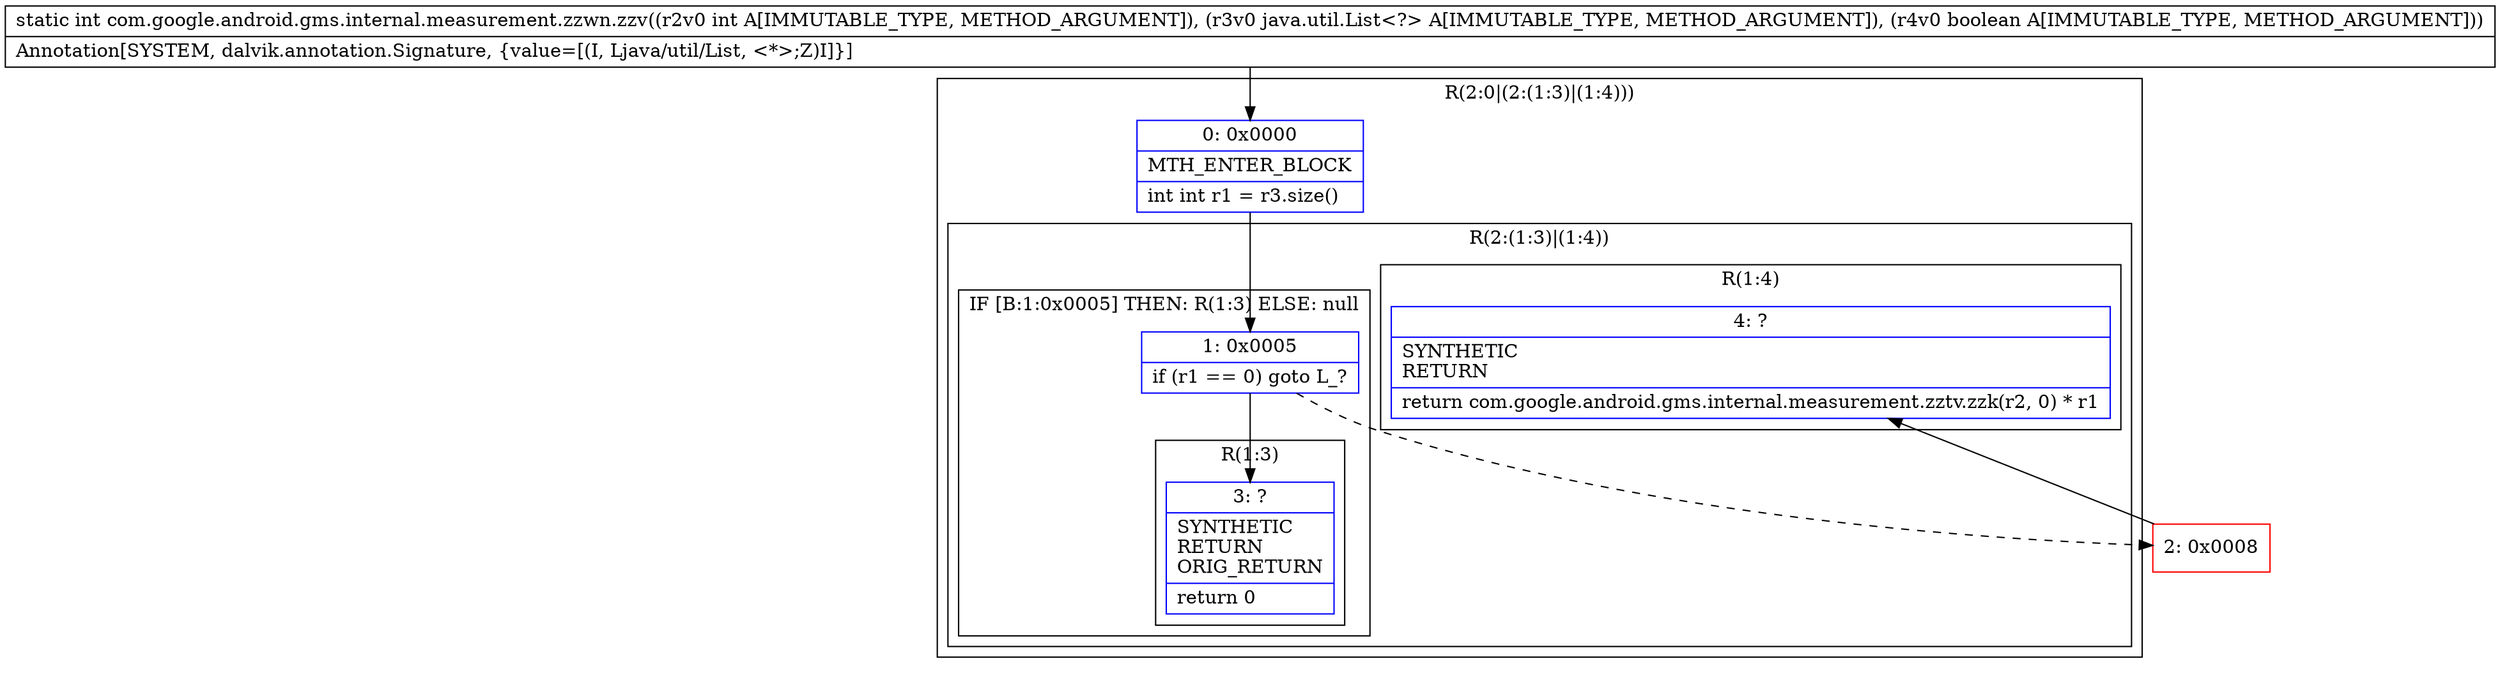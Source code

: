 digraph "CFG forcom.google.android.gms.internal.measurement.zzwn.zzv(ILjava\/util\/List;Z)I" {
subgraph cluster_Region_1225966072 {
label = "R(2:0|(2:(1:3)|(1:4)))";
node [shape=record,color=blue];
Node_0 [shape=record,label="{0\:\ 0x0000|MTH_ENTER_BLOCK\l|int int r1 = r3.size()\l}"];
subgraph cluster_Region_1023938605 {
label = "R(2:(1:3)|(1:4))";
node [shape=record,color=blue];
subgraph cluster_IfRegion_849564661 {
label = "IF [B:1:0x0005] THEN: R(1:3) ELSE: null";
node [shape=record,color=blue];
Node_1 [shape=record,label="{1\:\ 0x0005|if (r1 == 0) goto L_?\l}"];
subgraph cluster_Region_172802445 {
label = "R(1:3)";
node [shape=record,color=blue];
Node_3 [shape=record,label="{3\:\ ?|SYNTHETIC\lRETURN\lORIG_RETURN\l|return 0\l}"];
}
}
subgraph cluster_Region_751417885 {
label = "R(1:4)";
node [shape=record,color=blue];
Node_4 [shape=record,label="{4\:\ ?|SYNTHETIC\lRETURN\l|return com.google.android.gms.internal.measurement.zztv.zzk(r2, 0) * r1\l}"];
}
}
}
Node_2 [shape=record,color=red,label="{2\:\ 0x0008}"];
MethodNode[shape=record,label="{static int com.google.android.gms.internal.measurement.zzwn.zzv((r2v0 int A[IMMUTABLE_TYPE, METHOD_ARGUMENT]), (r3v0 java.util.List\<?\> A[IMMUTABLE_TYPE, METHOD_ARGUMENT]), (r4v0 boolean A[IMMUTABLE_TYPE, METHOD_ARGUMENT]))  | Annotation[SYSTEM, dalvik.annotation.Signature, \{value=[(I, Ljava\/util\/List, \<*\>;Z)I]\}]\l}"];
MethodNode -> Node_0;
Node_0 -> Node_1;
Node_1 -> Node_2[style=dashed];
Node_1 -> Node_3;
Node_2 -> Node_4;
}


